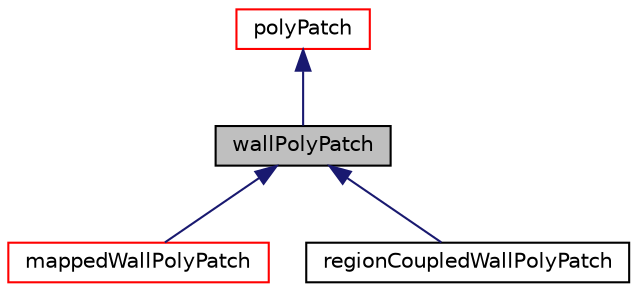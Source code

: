 digraph "wallPolyPatch"
{
  bgcolor="transparent";
  edge [fontname="Helvetica",fontsize="10",labelfontname="Helvetica",labelfontsize="10"];
  node [fontname="Helvetica",fontsize="10",shape=record];
  Node1 [label="wallPolyPatch",height=0.2,width=0.4,color="black", fillcolor="grey75", style="filled", fontcolor="black"];
  Node2 -> Node1 [dir="back",color="midnightblue",fontsize="10",style="solid",fontname="Helvetica"];
  Node2 [label="polyPatch",height=0.2,width=0.4,color="red",URL="$a01935.html",tooltip="A patch is a list of labels that address the faces in the global face list. "];
  Node1 -> Node3 [dir="back",color="midnightblue",fontsize="10",style="solid",fontname="Helvetica"];
  Node3 [label="mappedWallPolyPatch",height=0.2,width=0.4,color="red",URL="$a01430.html",tooltip="Determines a mapping between patch face centres and mesh cell or face centres and processors they&#39;re ..."];
  Node1 -> Node4 [dir="back",color="midnightblue",fontsize="10",style="solid",fontname="Helvetica"];
  Node4 [label="regionCoupledWallPolyPatch",height=0.2,width=0.4,color="black",URL="$a02132.html",tooltip="regionCoupledWall "];
}
